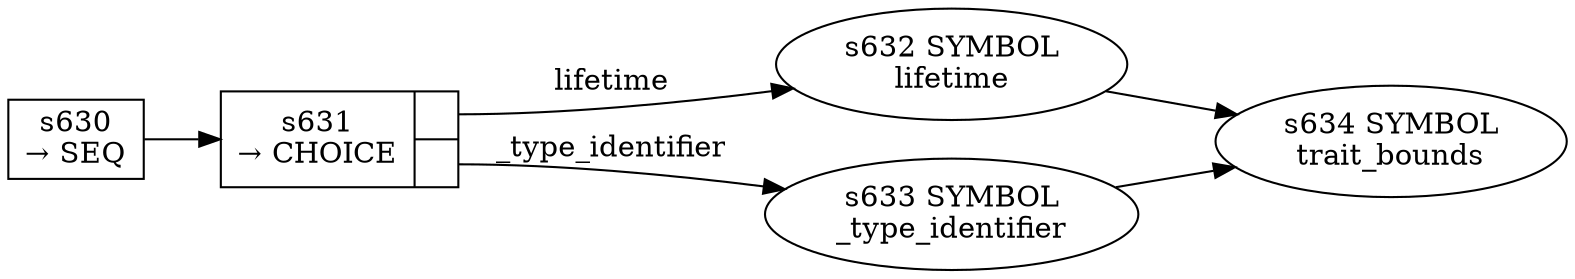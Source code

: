 
  digraph constrained_type_parameter {
  
    rankdir=LR;
  
    s630 [label="s630\n&rarr; SEQ", shape=record, fixedsize=false, peripheries=1];
  s631 [label="{s631\n&rarr; CHOICE|{<p0>|<p1>}}", shape=record, fixedsize=false, peripheries=1];
  s632 [label="s632 SYMBOL\nlifetime" href="rust-grammar.json.lifetime.dot.svg"];
  s631:p0 -> s632 [label="lifetime"];
  s633 [label="s633 SYMBOL\n_type_identifier" href="rust-grammar.json._type_identifier.dot.svg"];
  s631:p1 -> s633 [label="_type_identifier"];
  s630 -> s631 [];
  s634 [label="s634 SYMBOL\ntrait_bounds" href="rust-grammar.json.trait_bounds.dot.svg"];
  s632 -> s634 [];
  s633 -> s634 [];
  
  }
  